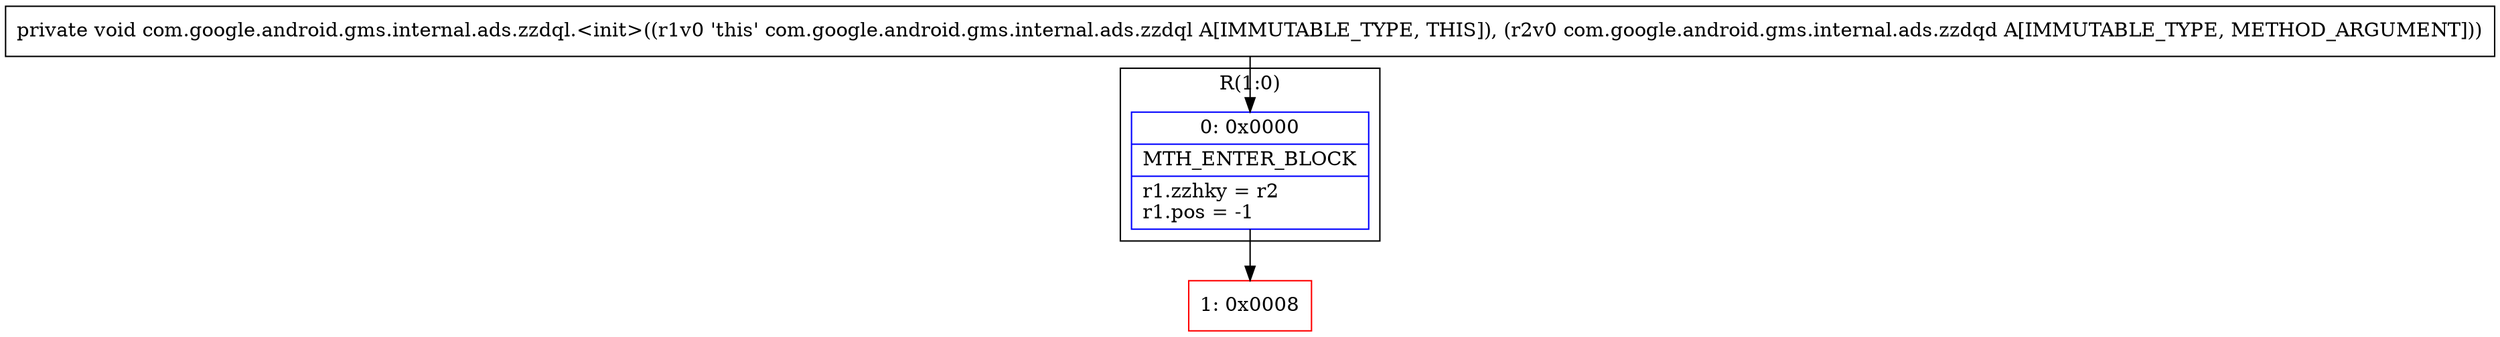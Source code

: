 digraph "CFG forcom.google.android.gms.internal.ads.zzdql.\<init\>(Lcom\/google\/android\/gms\/internal\/ads\/zzdqd;)V" {
subgraph cluster_Region_1790176295 {
label = "R(1:0)";
node [shape=record,color=blue];
Node_0 [shape=record,label="{0\:\ 0x0000|MTH_ENTER_BLOCK\l|r1.zzhky = r2\lr1.pos = \-1\l}"];
}
Node_1 [shape=record,color=red,label="{1\:\ 0x0008}"];
MethodNode[shape=record,label="{private void com.google.android.gms.internal.ads.zzdql.\<init\>((r1v0 'this' com.google.android.gms.internal.ads.zzdql A[IMMUTABLE_TYPE, THIS]), (r2v0 com.google.android.gms.internal.ads.zzdqd A[IMMUTABLE_TYPE, METHOD_ARGUMENT])) }"];
MethodNode -> Node_0;
Node_0 -> Node_1;
}


